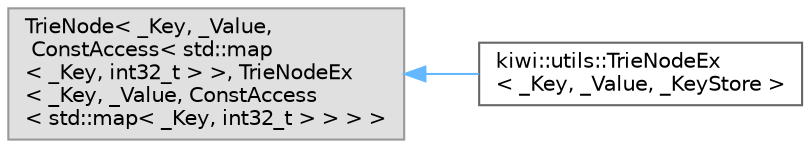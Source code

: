 digraph "Graphical Class Hierarchy"
{
 // LATEX_PDF_SIZE
  bgcolor="transparent";
  edge [fontname=Helvetica,fontsize=10,labelfontname=Helvetica,labelfontsize=10];
  node [fontname=Helvetica,fontsize=10,shape=box,height=0.2,width=0.4];
  rankdir="LR";
  Node0 [id="Node000000",label="TrieNode\< _Key, _Value,\l ConstAccess\< std::map\l\< _Key, int32_t \> \>, TrieNodeEx\l\< _Key, _Value, ConstAccess\l\< std::map\< _Key, int32_t \> \> \> \>",height=0.2,width=0.4,color="grey60", fillcolor="#E0E0E0", style="filled",tooltip=" "];
  Node0 -> Node1 [id="edge32_Node000000_Node000001",dir="back",color="steelblue1",style="solid",tooltip=" "];
  Node1 [id="Node000001",label="kiwi::utils::TrieNodeEx\l\< _Key, _Value, _KeyStore \>",height=0.2,width=0.4,color="grey40", fillcolor="white", style="filled",URL="$structkiwi_1_1utils_1_1TrieNodeEx.html",tooltip=" "];
}
